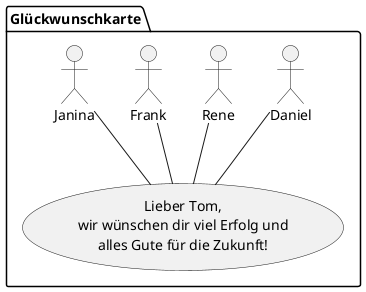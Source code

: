 @startuml
folder "Glückwunschkarte" {
    usecase goodbye [
        Lieber Tom,
        wir wünschen dir viel Erfolg und
        alles Gute für die Zukunft!
    ]

    :Daniel: -- goodbye
    :Rene: -- goodbye
    :Frank: -- goodbye
    :Janina: -- goodbye

}
@enduml
